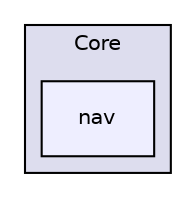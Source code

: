 digraph "Core/nav" {
  compound=true
  node [ fontsize="10", fontname="Helvetica"];
  edge [ labelfontsize="10", labelfontname="Helvetica"];
  subgraph clusterdir_c6310732a22f63c0c2fc5595561e68f1 {
    graph [ bgcolor="#ddddee", pencolor="black", label="Core" fontname="Helvetica", fontsize="10", URL="dir_c6310732a22f63c0c2fc5595561e68f1.html"]
  dir_b896d728a02f7f7612f2f65e5a8f486f [shape=box, label="nav", style="filled", fillcolor="#eeeeff", pencolor="black", URL="dir_b896d728a02f7f7612f2f65e5a8f486f.html"];
  }
}
